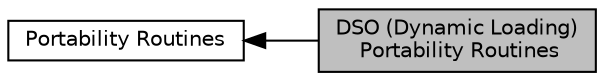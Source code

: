 digraph "DSO (Dynamic Loading) Portability Routines"
{
  edge [fontname="Helvetica",fontsize="10",labelfontname="Helvetica",labelfontsize="10"];
  node [fontname="Helvetica",fontsize="10",shape=record];
  rankdir=LR;
  Node0 [label="DSO (Dynamic Loading)\l Portability Routines",height=0.2,width=0.4,color="black", fillcolor="grey75", style="filled", fontcolor="black"];
  Node1 [label="Portability Routines",height=0.2,width=0.4,color="black", fillcolor="white", style="filled",URL="$group__apr__portabile.html"];
  Node1->Node0 [shape=plaintext, dir="back", style="solid"];
}
